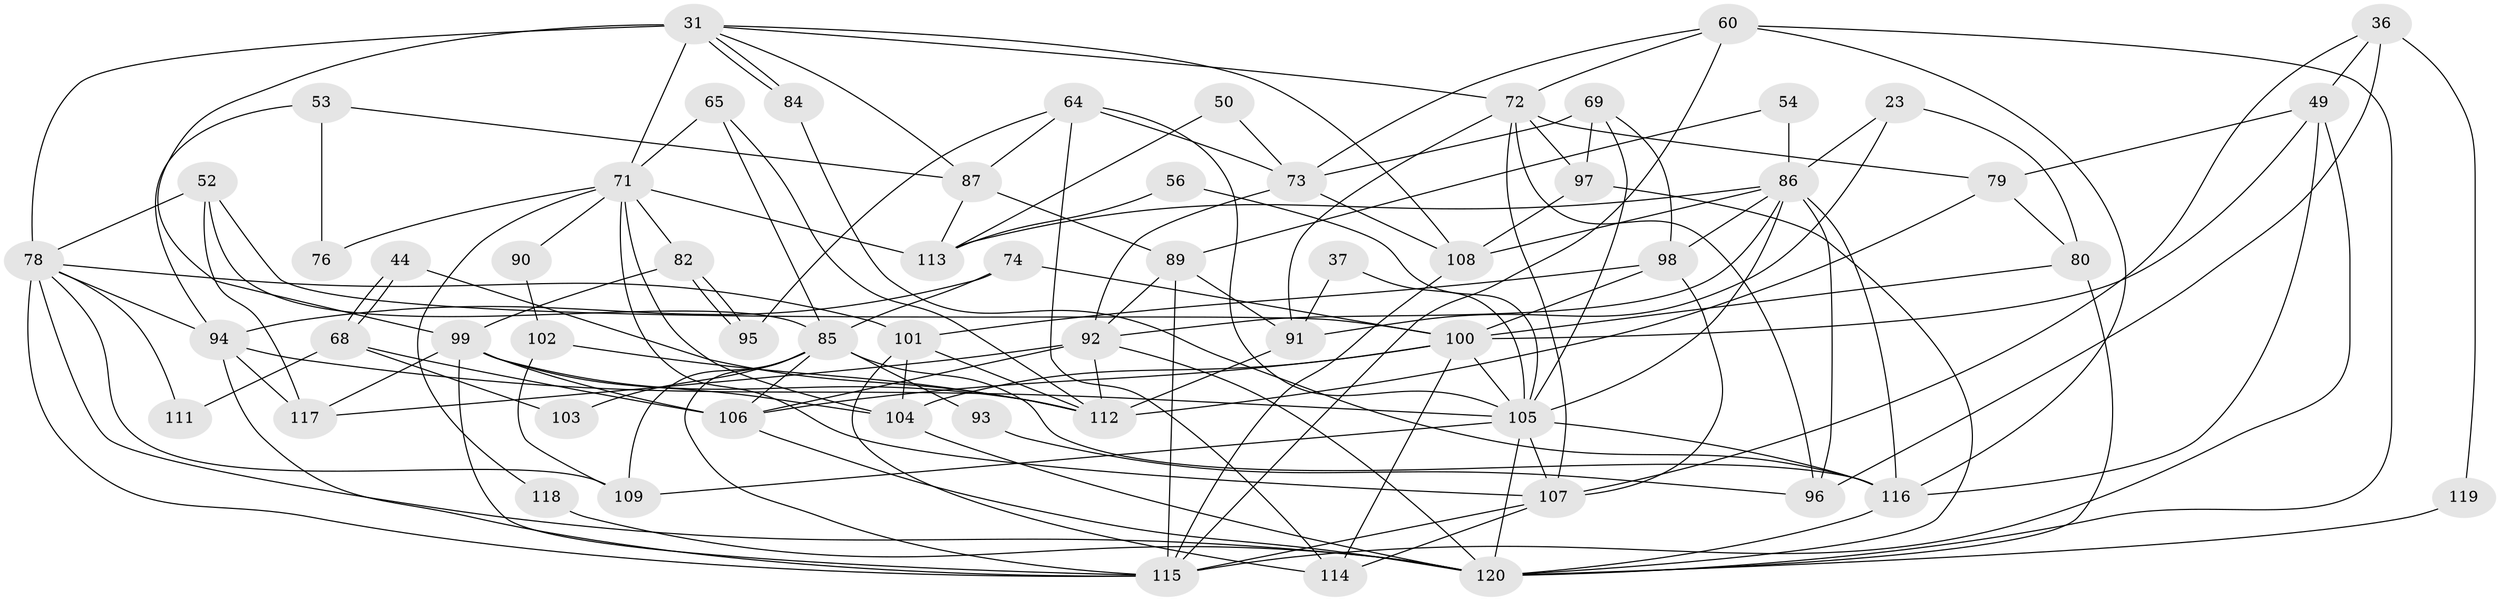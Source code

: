 // original degree distribution, {3: 0.3416666666666667, 4: 0.16666666666666666, 2: 0.14166666666666666, 6: 0.075, 5: 0.2, 10: 0.008333333333333333, 8: 0.025, 7: 0.041666666666666664}
// Generated by graph-tools (version 1.1) at 2025/49/03/09/25 04:49:13]
// undirected, 60 vertices, 147 edges
graph export_dot {
graph [start="1"]
  node [color=gray90,style=filled];
  23;
  31;
  36;
  37;
  44;
  49 [super="+41"];
  50;
  52;
  53;
  54;
  56;
  60 [super="+24"];
  64 [super="+57"];
  65 [super="+9"];
  68;
  69;
  71 [super="+33"];
  72 [super="+5"];
  73;
  74;
  76;
  78 [super="+66"];
  79;
  80 [super="+28"];
  82;
  84;
  85 [super="+32+83"];
  86 [super="+58"];
  87;
  89;
  90;
  91;
  92 [super="+18+62+75"];
  93;
  94 [super="+61"];
  95;
  96;
  97 [super="+10"];
  98 [super="+35+88"];
  99 [super="+15+38"];
  100 [super="+63"];
  101 [super="+70"];
  102;
  103;
  104 [super="+67"];
  105 [super="+4+26+81+51"];
  106 [super="+42+77"];
  107 [super="+48"];
  108;
  109;
  111;
  112 [super="+6"];
  113 [super="+16"];
  114 [super="+1+30"];
  115 [super="+27+34"];
  116 [super="+19+47+110"];
  117 [super="+17"];
  118 [super="+20"];
  119;
  120 [super="+59+40"];
  23 -- 86;
  23 -- 91;
  23 -- 80;
  31 -- 78 [weight=2];
  31 -- 84;
  31 -- 84;
  31 -- 71;
  31 -- 72;
  31 -- 87;
  31 -- 99 [weight=2];
  31 -- 108;
  36 -- 49;
  36 -- 96;
  36 -- 119;
  36 -- 107;
  37 -- 91;
  37 -- 105;
  44 -- 112;
  44 -- 68;
  44 -- 68;
  49 -- 79;
  49 -- 100;
  49 -- 115 [weight=3];
  49 -- 116 [weight=2];
  50 -- 113;
  50 -- 73;
  52 -- 117;
  52 -- 78;
  52 -- 85;
  52 -- 100;
  53 -- 87;
  53 -- 76;
  53 -- 94;
  54 -- 89;
  54 -- 86;
  56 -- 113;
  56 -- 105;
  60 -- 73 [weight=2];
  60 -- 115;
  60 -- 120 [weight=2];
  60 -- 72;
  60 -- 116;
  64 -- 73;
  64 -- 114 [weight=2];
  64 -- 87;
  64 -- 105 [weight=2];
  64 -- 95;
  65 -- 112;
  65 -- 71;
  65 -- 85;
  68 -- 103;
  68 -- 111;
  68 -- 106;
  69 -- 97 [weight=2];
  69 -- 73;
  69 -- 105;
  69 -- 98;
  71 -- 82;
  71 -- 76;
  71 -- 90;
  71 -- 104;
  71 -- 118;
  71 -- 113;
  71 -- 107;
  72 -- 79;
  72 -- 96;
  72 -- 107;
  72 -- 97;
  72 -- 91;
  73 -- 108;
  73 -- 92;
  74 -- 85 [weight=3];
  74 -- 100;
  74 -- 94;
  78 -- 120;
  78 -- 115 [weight=2];
  78 -- 101 [weight=2];
  78 -- 109;
  78 -- 111;
  78 -- 94;
  79 -- 80 [weight=2];
  79 -- 112;
  80 -- 120;
  80 -- 100;
  82 -- 95;
  82 -- 95;
  82 -- 99;
  84 -- 116;
  85 -- 103 [weight=2];
  85 -- 93;
  85 -- 106;
  85 -- 109;
  85 -- 115;
  85 -- 116 [weight=2];
  86 -- 108;
  86 -- 113 [weight=2];
  86 -- 105 [weight=2];
  86 -- 96;
  86 -- 92;
  86 -- 98;
  86 -- 116;
  87 -- 89;
  87 -- 113 [weight=2];
  89 -- 91;
  89 -- 115;
  89 -- 92;
  90 -- 102;
  91 -- 112;
  92 -- 112 [weight=2];
  92 -- 117;
  92 -- 120 [weight=2];
  92 -- 106;
  93 -- 96;
  94 -- 117 [weight=2];
  94 -- 115;
  94 -- 105 [weight=2];
  97 -- 108;
  97 -- 120;
  98 -- 107 [weight=2];
  98 -- 101;
  98 -- 100;
  99 -- 117;
  99 -- 115 [weight=2];
  99 -- 112;
  99 -- 104;
  99 -- 106;
  100 -- 114 [weight=3];
  100 -- 105;
  100 -- 106 [weight=2];
  100 -- 104;
  101 -- 114;
  101 -- 112;
  101 -- 104;
  102 -- 109;
  102 -- 112;
  104 -- 120;
  105 -- 120 [weight=2];
  105 -- 107;
  105 -- 109;
  105 -- 116;
  106 -- 120;
  107 -- 115;
  107 -- 114 [weight=2];
  108 -- 115;
  116 -- 120;
  118 -- 120 [weight=2];
  119 -- 120;
}
